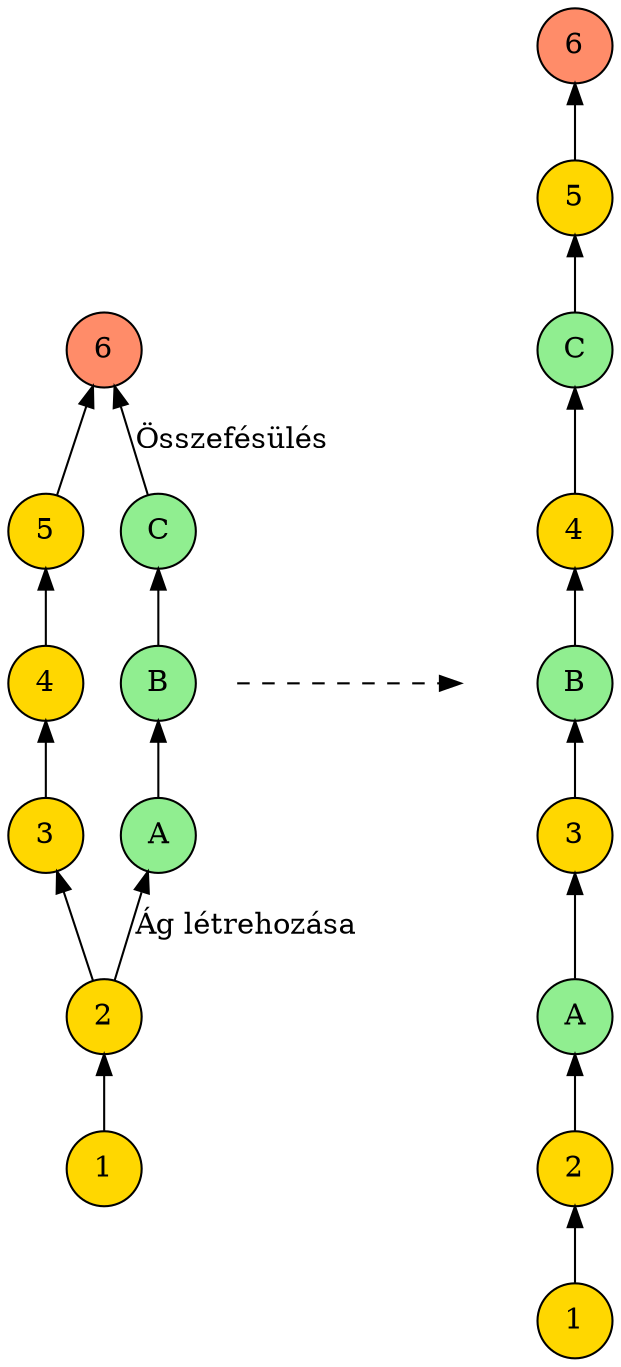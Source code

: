 digraph git {
    graph [dpi=300]
    rankdir="BT"

    c1_1 [label="1", shape="circle", style="filled", fillcolor="gold"]
    c2_1 [label="2", shape="circle", style="filled", fillcolor="gold"]
    c3_1 [label="3", shape="circle", style="filled", fillcolor="gold"]
    c4_1 [label="4", shape="circle", style="filled", fillcolor="gold"]
    c5_1 [label="5", shape="circle", style="filled", fillcolor="gold"]
    c6_1 [label="6", shape="circle", style="filled", fillcolor="salmon1"]
    ca_1 [label="A", shape="circle", style="filled", fillcolor="lightgreen"]
    cb_1 [label="B", shape="circle", style="filled", fillcolor="lightgreen"]
    cc_1 [label="C", shape="circle", style="filled", fillcolor="lightgreen"]

    c1_1 -> c2_1
    c2_1 -> c3_1
    c3_1 -> c4_1
    c4_1 -> c5_1
    c5_1 -> c6_1
    ca_1 -> cb_1
    cb_1 -> cc_1

    c2_1 -> ca_1 [label="Ág létrehozása"]
    cc_1 -> c6_1 [label="Összefésülés"]

    c1_2 [label="1", shape="circle", style="filled", fillcolor="gold"]
    c2_2 [label="2", shape="circle", style="filled", fillcolor="gold"]
    c3_2 [label="3", shape="circle", style="filled", fillcolor="gold"]
    c4_2 [label="4", shape="circle", style="filled", fillcolor="gold"]
    c5_2 [label="5", shape="circle", style="filled", fillcolor="gold"]
    c6_2 [label="6", shape="circle", style="filled", fillcolor="salmon1"]
    ca_2 [label="A", shape="circle", style="filled", fillcolor="lightgreen"]
    cb_2 [label="B", shape="circle", style="filled", fillcolor="lightgreen"]
    cc_2 [label="C", shape="circle", style="filled", fillcolor="lightgreen"]

    c1_2 -> c2_2 -> ca_2 -> c3_2 -> cb_2 -> c4_2 -> cc_2 -> c5_2 -> c6_2

    cb_1 -> temp1 [style="invis", minlen=0]
    temp1 -> temp2 [minlen=3, style="dashed"]
    temp2 ->  cb_2 [style="invis"]

    temp1 [shape="plaintext", label="", width=0]
    temp2 [shape="plaintext", label="", width=0]

    {rank="same"; c4_1; cb_1; temp1; temp2 cb_2}

}